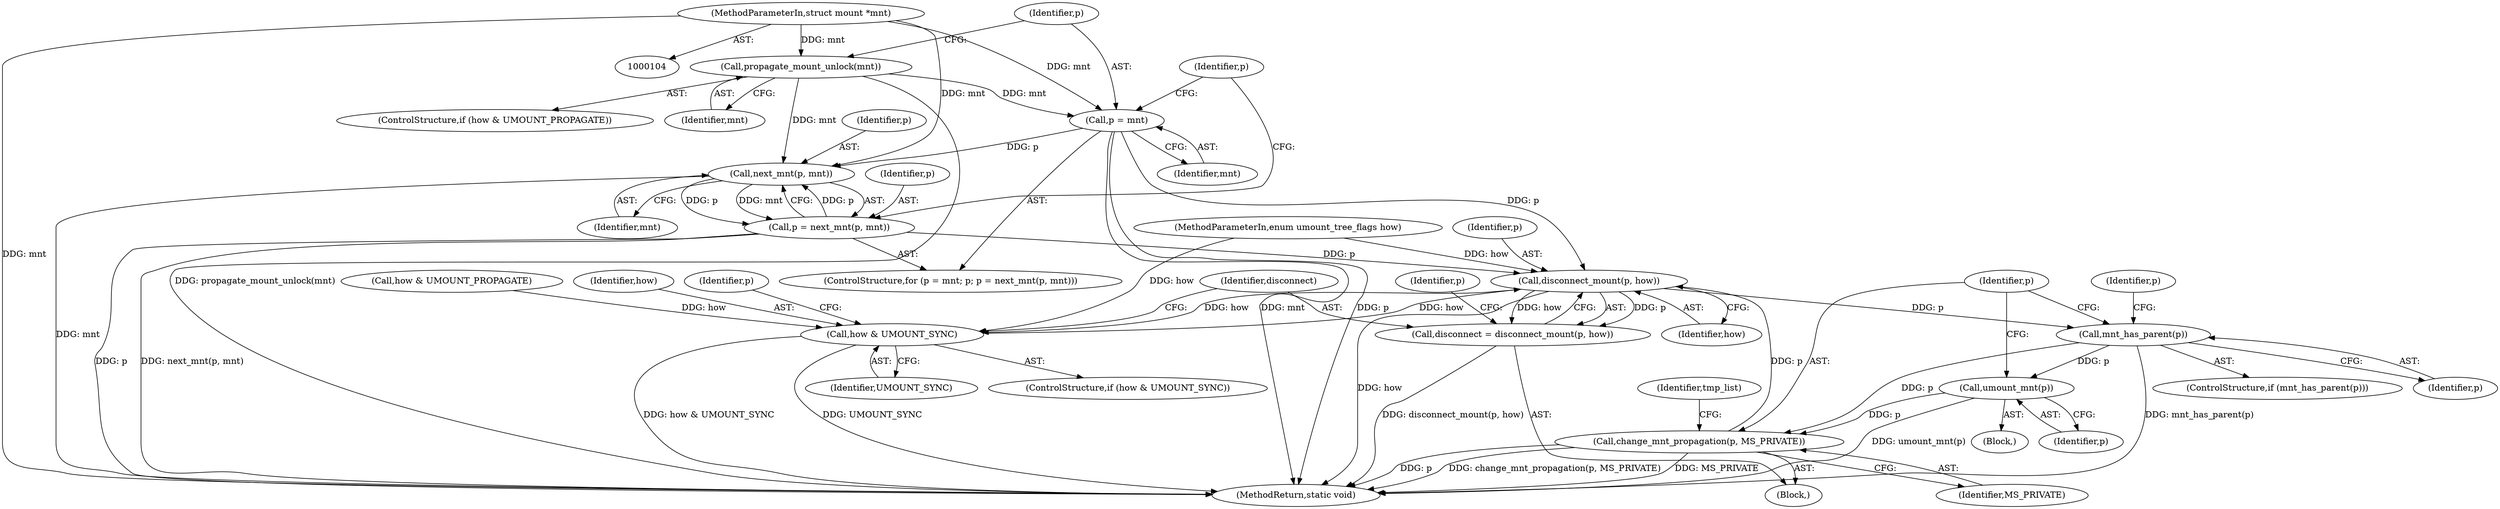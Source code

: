 digraph "0_linux_d29216842a85c7970c536108e093963f02714498_4@pointer" {
"1000118" [label="(Call,p = mnt)"];
"1000115" [label="(Call,propagate_mount_unlock(mnt))"];
"1000105" [label="(MethodParameterIn,struct mount *mnt)"];
"1000124" [label="(Call,next_mnt(p, mnt))"];
"1000122" [label="(Call,p = next_mnt(p, mnt))"];
"1000194" [label="(Call,disconnect_mount(p, how))"];
"1000182" [label="(Call,how & UMOUNT_SYNC)"];
"1000192" [label="(Call,disconnect = disconnect_mount(p, how))"];
"1000214" [label="(Call,mnt_has_parent(p))"];
"1000240" [label="(Call,umount_mnt(p))"];
"1000242" [label="(Call,change_mnt_propagation(p, MS_PRIVATE))"];
"1000105" [label="(MethodParameterIn,struct mount *mnt)"];
"1000123" [label="(Identifier,p)"];
"1000219" [label="(Identifier,p)"];
"1000192" [label="(Call,disconnect = disconnect_mount(p, how))"];
"1000242" [label="(Call,change_mnt_propagation(p, MS_PRIVATE))"];
"1000241" [label="(Identifier,p)"];
"1000240" [label="(Call,umount_mnt(p))"];
"1000193" [label="(Identifier,disconnect)"];
"1000115" [label="(Call,propagate_mount_unlock(mnt))"];
"1000119" [label="(Identifier,p)"];
"1000183" [label="(Identifier,how)"];
"1000160" [label="(Block,)"];
"1000244" [label="(Identifier,MS_PRIVATE)"];
"1000122" [label="(Call,p = next_mnt(p, mnt))"];
"1000245" [label="(MethodReturn,static void)"];
"1000124" [label="(Call,next_mnt(p, mnt))"];
"1000126" [label="(Identifier,mnt)"];
"1000181" [label="(ControlStructure,if (how & UMOUNT_SYNC))"];
"1000116" [label="(Identifier,mnt)"];
"1000243" [label="(Identifier,p)"];
"1000194" [label="(Call,disconnect_mount(p, how))"];
"1000159" [label="(Identifier,tmp_list)"];
"1000125" [label="(Identifier,p)"];
"1000184" [label="(Identifier,UMOUNT_SYNC)"];
"1000111" [label="(ControlStructure,if (how & UMOUNT_PROPAGATE))"];
"1000117" [label="(ControlStructure,for (p = mnt; p; p = next_mnt(p, mnt)))"];
"1000214" [label="(Call,mnt_has_parent(p))"];
"1000195" [label="(Identifier,p)"];
"1000196" [label="(Identifier,how)"];
"1000188" [label="(Identifier,p)"];
"1000106" [label="(MethodParameterIn,enum umount_tree_flags how)"];
"1000213" [label="(ControlStructure,if (mnt_has_parent(p)))"];
"1000120" [label="(Identifier,mnt)"];
"1000149" [label="(Call,how & UMOUNT_PROPAGATE)"];
"1000215" [label="(Identifier,p)"];
"1000239" [label="(Block,)"];
"1000118" [label="(Call,p = mnt)"];
"1000121" [label="(Identifier,p)"];
"1000200" [label="(Identifier,p)"];
"1000182" [label="(Call,how & UMOUNT_SYNC)"];
"1000118" -> "1000117"  [label="AST: "];
"1000118" -> "1000120"  [label="CFG: "];
"1000119" -> "1000118"  [label="AST: "];
"1000120" -> "1000118"  [label="AST: "];
"1000121" -> "1000118"  [label="CFG: "];
"1000118" -> "1000245"  [label="DDG: p"];
"1000118" -> "1000245"  [label="DDG: mnt"];
"1000115" -> "1000118"  [label="DDG: mnt"];
"1000105" -> "1000118"  [label="DDG: mnt"];
"1000118" -> "1000124"  [label="DDG: p"];
"1000118" -> "1000194"  [label="DDG: p"];
"1000115" -> "1000111"  [label="AST: "];
"1000115" -> "1000116"  [label="CFG: "];
"1000116" -> "1000115"  [label="AST: "];
"1000119" -> "1000115"  [label="CFG: "];
"1000115" -> "1000245"  [label="DDG: propagate_mount_unlock(mnt)"];
"1000105" -> "1000115"  [label="DDG: mnt"];
"1000115" -> "1000124"  [label="DDG: mnt"];
"1000105" -> "1000104"  [label="AST: "];
"1000105" -> "1000245"  [label="DDG: mnt"];
"1000105" -> "1000124"  [label="DDG: mnt"];
"1000124" -> "1000122"  [label="AST: "];
"1000124" -> "1000126"  [label="CFG: "];
"1000125" -> "1000124"  [label="AST: "];
"1000126" -> "1000124"  [label="AST: "];
"1000122" -> "1000124"  [label="CFG: "];
"1000124" -> "1000245"  [label="DDG: mnt"];
"1000124" -> "1000122"  [label="DDG: p"];
"1000124" -> "1000122"  [label="DDG: mnt"];
"1000122" -> "1000124"  [label="DDG: p"];
"1000122" -> "1000117"  [label="AST: "];
"1000123" -> "1000122"  [label="AST: "];
"1000121" -> "1000122"  [label="CFG: "];
"1000122" -> "1000245"  [label="DDG: p"];
"1000122" -> "1000245"  [label="DDG: next_mnt(p, mnt)"];
"1000122" -> "1000194"  [label="DDG: p"];
"1000194" -> "1000192"  [label="AST: "];
"1000194" -> "1000196"  [label="CFG: "];
"1000195" -> "1000194"  [label="AST: "];
"1000196" -> "1000194"  [label="AST: "];
"1000192" -> "1000194"  [label="CFG: "];
"1000194" -> "1000245"  [label="DDG: how"];
"1000194" -> "1000182"  [label="DDG: how"];
"1000194" -> "1000192"  [label="DDG: p"];
"1000194" -> "1000192"  [label="DDG: how"];
"1000242" -> "1000194"  [label="DDG: p"];
"1000182" -> "1000194"  [label="DDG: how"];
"1000106" -> "1000194"  [label="DDG: how"];
"1000194" -> "1000214"  [label="DDG: p"];
"1000182" -> "1000181"  [label="AST: "];
"1000182" -> "1000184"  [label="CFG: "];
"1000183" -> "1000182"  [label="AST: "];
"1000184" -> "1000182"  [label="AST: "];
"1000188" -> "1000182"  [label="CFG: "];
"1000193" -> "1000182"  [label="CFG: "];
"1000182" -> "1000245"  [label="DDG: how & UMOUNT_SYNC"];
"1000182" -> "1000245"  [label="DDG: UMOUNT_SYNC"];
"1000149" -> "1000182"  [label="DDG: how"];
"1000106" -> "1000182"  [label="DDG: how"];
"1000192" -> "1000160"  [label="AST: "];
"1000193" -> "1000192"  [label="AST: "];
"1000200" -> "1000192"  [label="CFG: "];
"1000192" -> "1000245"  [label="DDG: disconnect_mount(p, how)"];
"1000214" -> "1000213"  [label="AST: "];
"1000214" -> "1000215"  [label="CFG: "];
"1000215" -> "1000214"  [label="AST: "];
"1000219" -> "1000214"  [label="CFG: "];
"1000243" -> "1000214"  [label="CFG: "];
"1000214" -> "1000245"  [label="DDG: mnt_has_parent(p)"];
"1000214" -> "1000240"  [label="DDG: p"];
"1000214" -> "1000242"  [label="DDG: p"];
"1000240" -> "1000239"  [label="AST: "];
"1000240" -> "1000241"  [label="CFG: "];
"1000241" -> "1000240"  [label="AST: "];
"1000243" -> "1000240"  [label="CFG: "];
"1000240" -> "1000245"  [label="DDG: umount_mnt(p)"];
"1000240" -> "1000242"  [label="DDG: p"];
"1000242" -> "1000160"  [label="AST: "];
"1000242" -> "1000244"  [label="CFG: "];
"1000243" -> "1000242"  [label="AST: "];
"1000244" -> "1000242"  [label="AST: "];
"1000159" -> "1000242"  [label="CFG: "];
"1000242" -> "1000245"  [label="DDG: change_mnt_propagation(p, MS_PRIVATE)"];
"1000242" -> "1000245"  [label="DDG: MS_PRIVATE"];
"1000242" -> "1000245"  [label="DDG: p"];
}
